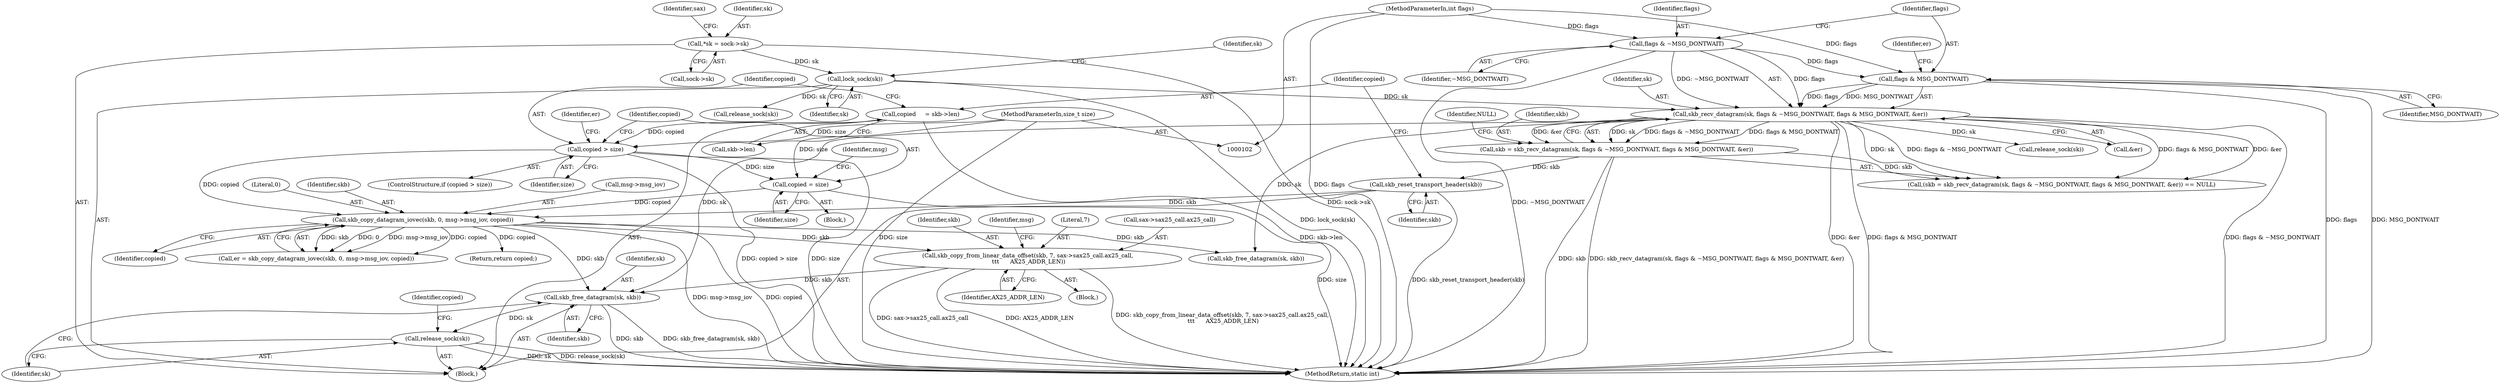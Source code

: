 digraph "0_linux_c802d759623acbd6e1ee9fbdabae89159a513913@pointer" {
"1000233" [label="(Call,skb_free_datagram(sk, skb))"];
"1000144" [label="(Call,skb_recv_datagram(sk, flags & ~MSG_DONTWAIT, flags & MSG_DONTWAIT, &er))"];
"1000126" [label="(Call,lock_sock(sk))"];
"1000110" [label="(Call,*sk = sock->sk)"];
"1000146" [label="(Call,flags & ~MSG_DONTWAIT)"];
"1000107" [label="(MethodParameterIn,int flags)"];
"1000149" [label="(Call,flags & MSG_DONTWAIT)"];
"1000217" [label="(Call,skb_copy_from_linear_data_offset(skb, 7, sax->sax25_call.ax25_call,\n \t\t\t      AX25_ADDR_LEN))"];
"1000182" [label="(Call,skb_copy_datagram_iovec(skb, 0, msg->msg_iov, copied))"];
"1000160" [label="(Call,skb_reset_transport_header(skb))"];
"1000142" [label="(Call,skb = skb_recv_datagram(sk, flags & ~MSG_DONTWAIT, flags & MSG_DONTWAIT, &er))"];
"1000168" [label="(Call,copied > size)"];
"1000162" [label="(Call,copied     = skb->len)"];
"1000106" [label="(MethodParameterIn,size_t size)"];
"1000172" [label="(Call,copied = size)"];
"1000236" [label="(Call,release_sock(sk))"];
"1000154" [label="(Identifier,NULL)"];
"1000228" [label="(Identifier,msg)"];
"1000141" [label="(Call,(skb = skb_recv_datagram(sk, flags & ~MSG_DONTWAIT, flags & MSG_DONTWAIT, &er)) == NULL)"];
"1000180" [label="(Call,er = skb_copy_datagram_iovec(skb, 0, msg->msg_iov, copied))"];
"1000162" [label="(Call,copied     = skb->len)"];
"1000142" [label="(Call,skb = skb_recv_datagram(sk, flags & ~MSG_DONTWAIT, flags & MSG_DONTWAIT, &er))"];
"1000117" [label="(Identifier,sax)"];
"1000237" [label="(Identifier,sk)"];
"1000183" [label="(Identifier,skb)"];
"1000110" [label="(Call,*sk = sock->sk)"];
"1000153" [label="(Identifier,er)"];
"1000235" [label="(Identifier,skb)"];
"1000108" [label="(Block,)"];
"1000156" [label="(Call,release_sock(sk))"];
"1000168" [label="(Call,copied > size)"];
"1000163" [label="(Identifier,copied)"];
"1000173" [label="(Identifier,copied)"];
"1000170" [label="(Identifier,size)"];
"1000161" [label="(Identifier,skb)"];
"1000135" [label="(Call,release_sock(sk))"];
"1000177" [label="(Identifier,msg)"];
"1000150" [label="(Identifier,flags)"];
"1000151" [label="(Identifier,MSG_DONTWAIT)"];
"1000233" [label="(Call,skb_free_datagram(sk, skb))"];
"1000219" [label="(Literal,7)"];
"1000164" [label="(Call,skb->len)"];
"1000147" [label="(Identifier,flags)"];
"1000111" [label="(Identifier,sk)"];
"1000160" [label="(Call,skb_reset_transport_header(skb))"];
"1000169" [label="(Identifier,copied)"];
"1000174" [label="(Identifier,size)"];
"1000239" [label="(Identifier,copied)"];
"1000106" [label="(MethodParameterIn,size_t size)"];
"1000240" [label="(MethodReturn,static int)"];
"1000112" [label="(Call,sock->sk)"];
"1000131" [label="(Identifier,sk)"];
"1000185" [label="(Call,msg->msg_iov)"];
"1000107" [label="(MethodParameterIn,int flags)"];
"1000145" [label="(Identifier,sk)"];
"1000149" [label="(Call,flags & MSG_DONTWAIT)"];
"1000220" [label="(Call,sax->sax25_call.ax25_call)"];
"1000184" [label="(Literal,0)"];
"1000152" [label="(Call,&er)"];
"1000126" [label="(Call,lock_sock(sk))"];
"1000238" [label="(Return,return copied;)"];
"1000225" [label="(Identifier,AX25_ADDR_LEN)"];
"1000167" [label="(ControlStructure,if (copied > size))"];
"1000236" [label="(Call,release_sock(sk))"];
"1000127" [label="(Identifier,sk)"];
"1000234" [label="(Identifier,sk)"];
"1000217" [label="(Call,skb_copy_from_linear_data_offset(skb, 7, sax->sax25_call.ax25_call,\n \t\t\t      AX25_ADDR_LEN))"];
"1000148" [label="(Identifier,~MSG_DONTWAIT)"];
"1000146" [label="(Call,flags & ~MSG_DONTWAIT)"];
"1000171" [label="(Block,)"];
"1000188" [label="(Identifier,copied)"];
"1000143" [label="(Identifier,skb)"];
"1000181" [label="(Identifier,er)"];
"1000218" [label="(Identifier,skb)"];
"1000182" [label="(Call,skb_copy_datagram_iovec(skb, 0, msg->msg_iov, copied))"];
"1000194" [label="(Call,skb_free_datagram(sk, skb))"];
"1000205" [label="(Block,)"];
"1000172" [label="(Call,copied = size)"];
"1000144" [label="(Call,skb_recv_datagram(sk, flags & ~MSG_DONTWAIT, flags & MSG_DONTWAIT, &er))"];
"1000233" -> "1000108"  [label="AST: "];
"1000233" -> "1000235"  [label="CFG: "];
"1000234" -> "1000233"  [label="AST: "];
"1000235" -> "1000233"  [label="AST: "];
"1000237" -> "1000233"  [label="CFG: "];
"1000233" -> "1000240"  [label="DDG: skb_free_datagram(sk, skb)"];
"1000233" -> "1000240"  [label="DDG: skb"];
"1000144" -> "1000233"  [label="DDG: sk"];
"1000217" -> "1000233"  [label="DDG: skb"];
"1000182" -> "1000233"  [label="DDG: skb"];
"1000233" -> "1000236"  [label="DDG: sk"];
"1000144" -> "1000142"  [label="AST: "];
"1000144" -> "1000152"  [label="CFG: "];
"1000145" -> "1000144"  [label="AST: "];
"1000146" -> "1000144"  [label="AST: "];
"1000149" -> "1000144"  [label="AST: "];
"1000152" -> "1000144"  [label="AST: "];
"1000142" -> "1000144"  [label="CFG: "];
"1000144" -> "1000240"  [label="DDG: &er"];
"1000144" -> "1000240"  [label="DDG: flags & MSG_DONTWAIT"];
"1000144" -> "1000240"  [label="DDG: flags & ~MSG_DONTWAIT"];
"1000144" -> "1000141"  [label="DDG: sk"];
"1000144" -> "1000141"  [label="DDG: flags & ~MSG_DONTWAIT"];
"1000144" -> "1000141"  [label="DDG: flags & MSG_DONTWAIT"];
"1000144" -> "1000141"  [label="DDG: &er"];
"1000144" -> "1000142"  [label="DDG: sk"];
"1000144" -> "1000142"  [label="DDG: flags & ~MSG_DONTWAIT"];
"1000144" -> "1000142"  [label="DDG: flags & MSG_DONTWAIT"];
"1000144" -> "1000142"  [label="DDG: &er"];
"1000126" -> "1000144"  [label="DDG: sk"];
"1000146" -> "1000144"  [label="DDG: flags"];
"1000146" -> "1000144"  [label="DDG: ~MSG_DONTWAIT"];
"1000149" -> "1000144"  [label="DDG: flags"];
"1000149" -> "1000144"  [label="DDG: MSG_DONTWAIT"];
"1000144" -> "1000156"  [label="DDG: sk"];
"1000144" -> "1000194"  [label="DDG: sk"];
"1000126" -> "1000108"  [label="AST: "];
"1000126" -> "1000127"  [label="CFG: "];
"1000127" -> "1000126"  [label="AST: "];
"1000131" -> "1000126"  [label="CFG: "];
"1000126" -> "1000240"  [label="DDG: lock_sock(sk)"];
"1000110" -> "1000126"  [label="DDG: sk"];
"1000126" -> "1000135"  [label="DDG: sk"];
"1000110" -> "1000108"  [label="AST: "];
"1000110" -> "1000112"  [label="CFG: "];
"1000111" -> "1000110"  [label="AST: "];
"1000112" -> "1000110"  [label="AST: "];
"1000117" -> "1000110"  [label="CFG: "];
"1000110" -> "1000240"  [label="DDG: sock->sk"];
"1000146" -> "1000148"  [label="CFG: "];
"1000147" -> "1000146"  [label="AST: "];
"1000148" -> "1000146"  [label="AST: "];
"1000150" -> "1000146"  [label="CFG: "];
"1000146" -> "1000240"  [label="DDG: ~MSG_DONTWAIT"];
"1000107" -> "1000146"  [label="DDG: flags"];
"1000146" -> "1000149"  [label="DDG: flags"];
"1000107" -> "1000102"  [label="AST: "];
"1000107" -> "1000240"  [label="DDG: flags"];
"1000107" -> "1000149"  [label="DDG: flags"];
"1000149" -> "1000151"  [label="CFG: "];
"1000150" -> "1000149"  [label="AST: "];
"1000151" -> "1000149"  [label="AST: "];
"1000153" -> "1000149"  [label="CFG: "];
"1000149" -> "1000240"  [label="DDG: MSG_DONTWAIT"];
"1000149" -> "1000240"  [label="DDG: flags"];
"1000217" -> "1000205"  [label="AST: "];
"1000217" -> "1000225"  [label="CFG: "];
"1000218" -> "1000217"  [label="AST: "];
"1000219" -> "1000217"  [label="AST: "];
"1000220" -> "1000217"  [label="AST: "];
"1000225" -> "1000217"  [label="AST: "];
"1000228" -> "1000217"  [label="CFG: "];
"1000217" -> "1000240"  [label="DDG: AX25_ADDR_LEN"];
"1000217" -> "1000240"  [label="DDG: skb_copy_from_linear_data_offset(skb, 7, sax->sax25_call.ax25_call,\n \t\t\t      AX25_ADDR_LEN)"];
"1000217" -> "1000240"  [label="DDG: sax->sax25_call.ax25_call"];
"1000182" -> "1000217"  [label="DDG: skb"];
"1000182" -> "1000180"  [label="AST: "];
"1000182" -> "1000188"  [label="CFG: "];
"1000183" -> "1000182"  [label="AST: "];
"1000184" -> "1000182"  [label="AST: "];
"1000185" -> "1000182"  [label="AST: "];
"1000188" -> "1000182"  [label="AST: "];
"1000180" -> "1000182"  [label="CFG: "];
"1000182" -> "1000240"  [label="DDG: msg->msg_iov"];
"1000182" -> "1000240"  [label="DDG: copied"];
"1000182" -> "1000180"  [label="DDG: skb"];
"1000182" -> "1000180"  [label="DDG: 0"];
"1000182" -> "1000180"  [label="DDG: msg->msg_iov"];
"1000182" -> "1000180"  [label="DDG: copied"];
"1000160" -> "1000182"  [label="DDG: skb"];
"1000168" -> "1000182"  [label="DDG: copied"];
"1000172" -> "1000182"  [label="DDG: copied"];
"1000182" -> "1000194"  [label="DDG: skb"];
"1000182" -> "1000238"  [label="DDG: copied"];
"1000160" -> "1000108"  [label="AST: "];
"1000160" -> "1000161"  [label="CFG: "];
"1000161" -> "1000160"  [label="AST: "];
"1000163" -> "1000160"  [label="CFG: "];
"1000160" -> "1000240"  [label="DDG: skb_reset_transport_header(skb)"];
"1000142" -> "1000160"  [label="DDG: skb"];
"1000142" -> "1000141"  [label="AST: "];
"1000143" -> "1000142"  [label="AST: "];
"1000154" -> "1000142"  [label="CFG: "];
"1000142" -> "1000240"  [label="DDG: skb_recv_datagram(sk, flags & ~MSG_DONTWAIT, flags & MSG_DONTWAIT, &er)"];
"1000142" -> "1000240"  [label="DDG: skb"];
"1000142" -> "1000141"  [label="DDG: skb"];
"1000168" -> "1000167"  [label="AST: "];
"1000168" -> "1000170"  [label="CFG: "];
"1000169" -> "1000168"  [label="AST: "];
"1000170" -> "1000168"  [label="AST: "];
"1000173" -> "1000168"  [label="CFG: "];
"1000181" -> "1000168"  [label="CFG: "];
"1000168" -> "1000240"  [label="DDG: copied > size"];
"1000168" -> "1000240"  [label="DDG: size"];
"1000162" -> "1000168"  [label="DDG: copied"];
"1000106" -> "1000168"  [label="DDG: size"];
"1000168" -> "1000172"  [label="DDG: size"];
"1000162" -> "1000108"  [label="AST: "];
"1000162" -> "1000164"  [label="CFG: "];
"1000163" -> "1000162"  [label="AST: "];
"1000164" -> "1000162"  [label="AST: "];
"1000169" -> "1000162"  [label="CFG: "];
"1000162" -> "1000240"  [label="DDG: skb->len"];
"1000106" -> "1000102"  [label="AST: "];
"1000106" -> "1000240"  [label="DDG: size"];
"1000106" -> "1000172"  [label="DDG: size"];
"1000172" -> "1000171"  [label="AST: "];
"1000172" -> "1000174"  [label="CFG: "];
"1000173" -> "1000172"  [label="AST: "];
"1000174" -> "1000172"  [label="AST: "];
"1000177" -> "1000172"  [label="CFG: "];
"1000172" -> "1000240"  [label="DDG: size"];
"1000236" -> "1000108"  [label="AST: "];
"1000236" -> "1000237"  [label="CFG: "];
"1000237" -> "1000236"  [label="AST: "];
"1000239" -> "1000236"  [label="CFG: "];
"1000236" -> "1000240"  [label="DDG: sk"];
"1000236" -> "1000240"  [label="DDG: release_sock(sk)"];
}
